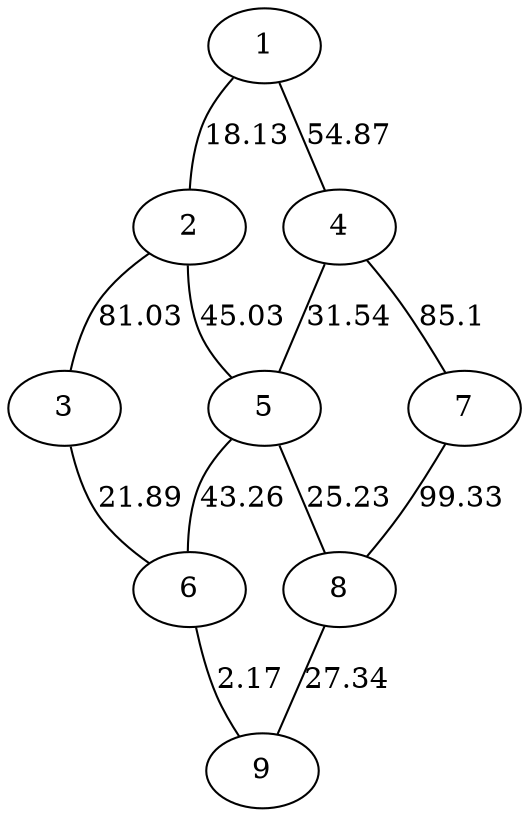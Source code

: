 graph x {
1 -- 2[label=18.13];
1 -- 4[label=54.87];
2 -- 3[label=81.03];
2 -- 5[label=45.03];
3 -- 6[label=21.89];
4 -- 5[label=31.54];
4 -- 7[label=85.1];
5 -- 6[label=43.26];
5 -- 8[label=25.23];
6 -- 9[label=2.17];
7 -- 8[label=99.33];
8 -- 9[label=27.34];
}